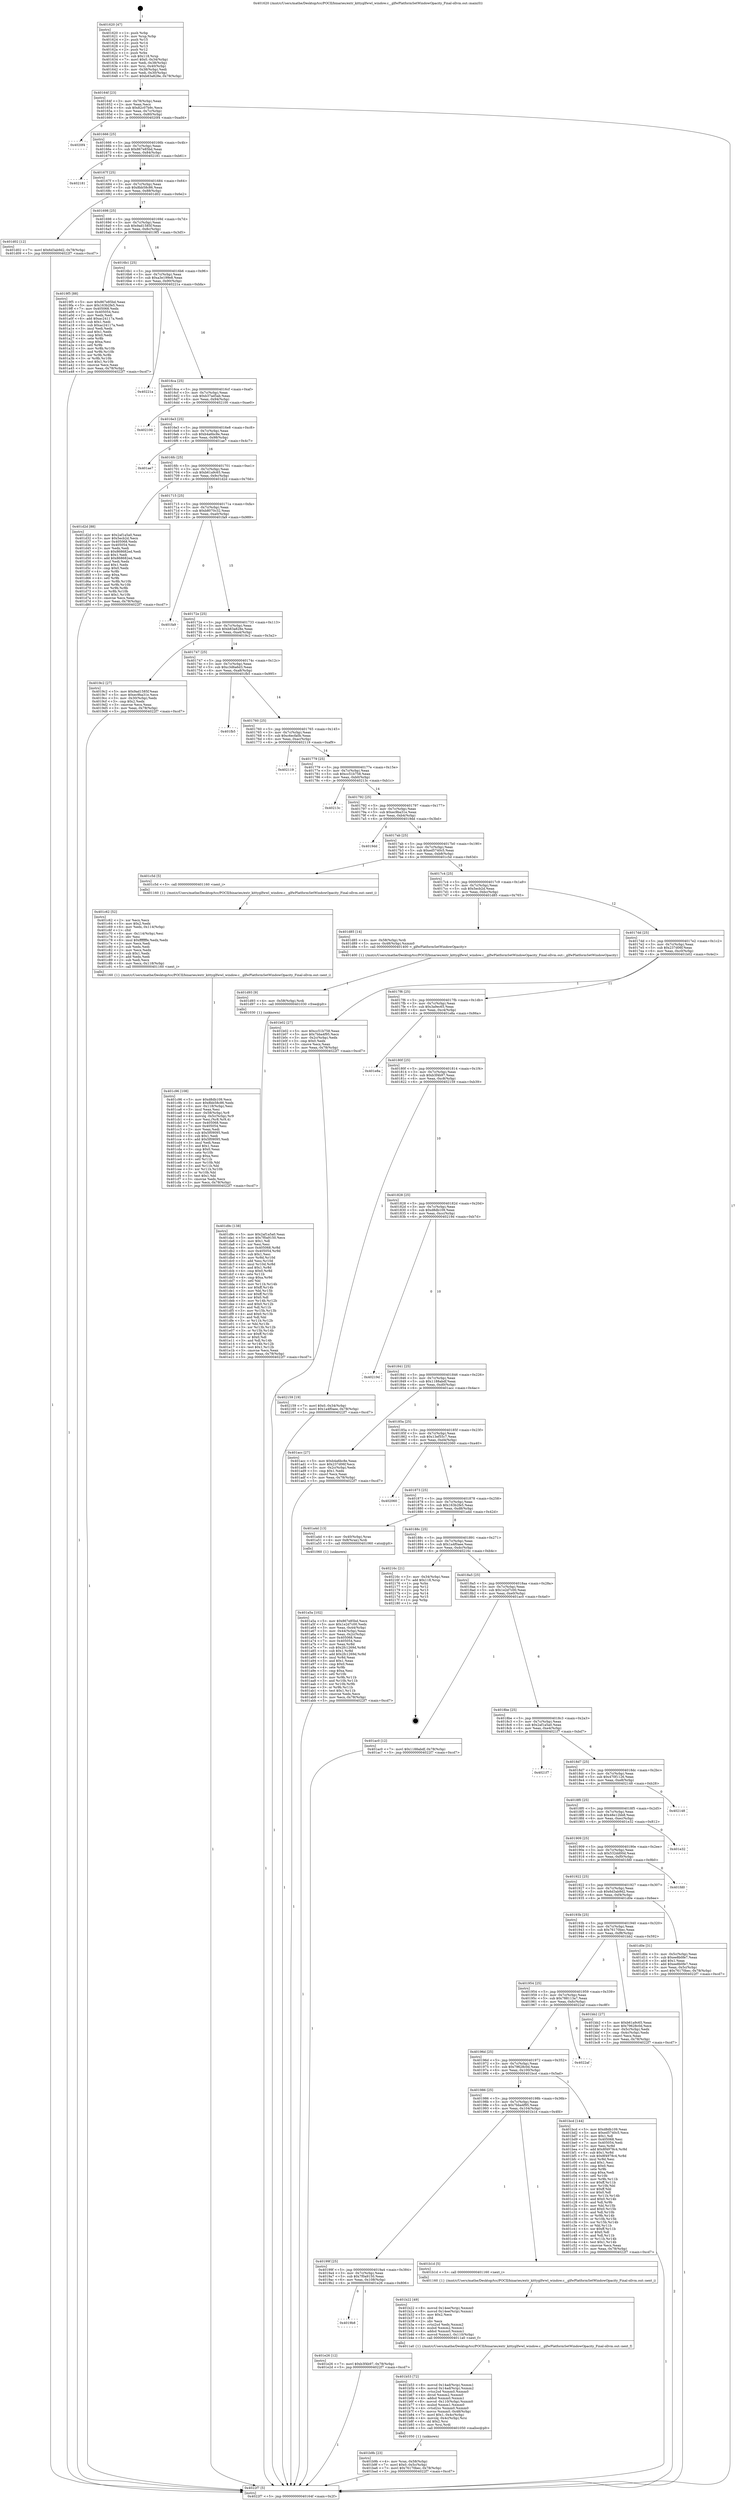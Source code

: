 digraph "0x401620" {
  label = "0x401620 (/mnt/c/Users/mathe/Desktop/tcc/POCII/binaries/extr_kittyglfwwl_window.c__glfwPlatformSetWindowOpacity_Final-ollvm.out::main(0))"
  labelloc = "t"
  node[shape=record]

  Entry [label="",width=0.3,height=0.3,shape=circle,fillcolor=black,style=filled]
  "0x40164f" [label="{
     0x40164f [23]\l
     | [instrs]\l
     &nbsp;&nbsp;0x40164f \<+3\>: mov -0x78(%rbp),%eax\l
     &nbsp;&nbsp;0x401652 \<+2\>: mov %eax,%ecx\l
     &nbsp;&nbsp;0x401654 \<+6\>: sub $0x82c07b9c,%ecx\l
     &nbsp;&nbsp;0x40165a \<+3\>: mov %eax,-0x7c(%rbp)\l
     &nbsp;&nbsp;0x40165d \<+3\>: mov %ecx,-0x80(%rbp)\l
     &nbsp;&nbsp;0x401660 \<+6\>: je 00000000004020f4 \<main+0xad4\>\l
  }"]
  "0x4020f4" [label="{
     0x4020f4\l
  }", style=dashed]
  "0x401666" [label="{
     0x401666 [25]\l
     | [instrs]\l
     &nbsp;&nbsp;0x401666 \<+5\>: jmp 000000000040166b \<main+0x4b\>\l
     &nbsp;&nbsp;0x40166b \<+3\>: mov -0x7c(%rbp),%eax\l
     &nbsp;&nbsp;0x40166e \<+5\>: sub $0x867e85bd,%eax\l
     &nbsp;&nbsp;0x401673 \<+6\>: mov %eax,-0x84(%rbp)\l
     &nbsp;&nbsp;0x401679 \<+6\>: je 0000000000402181 \<main+0xb61\>\l
  }"]
  Exit [label="",width=0.3,height=0.3,shape=circle,fillcolor=black,style=filled,peripheries=2]
  "0x402181" [label="{
     0x402181\l
  }", style=dashed]
  "0x40167f" [label="{
     0x40167f [25]\l
     | [instrs]\l
     &nbsp;&nbsp;0x40167f \<+5\>: jmp 0000000000401684 \<main+0x64\>\l
     &nbsp;&nbsp;0x401684 \<+3\>: mov -0x7c(%rbp),%eax\l
     &nbsp;&nbsp;0x401687 \<+5\>: sub $0x8bb58c86,%eax\l
     &nbsp;&nbsp;0x40168c \<+6\>: mov %eax,-0x88(%rbp)\l
     &nbsp;&nbsp;0x401692 \<+6\>: je 0000000000401d02 \<main+0x6e2\>\l
  }"]
  "0x4019b8" [label="{
     0x4019b8\l
  }", style=dashed]
  "0x401d02" [label="{
     0x401d02 [12]\l
     | [instrs]\l
     &nbsp;&nbsp;0x401d02 \<+7\>: movl $0x6d3ab9d2,-0x78(%rbp)\l
     &nbsp;&nbsp;0x401d09 \<+5\>: jmp 00000000004022f7 \<main+0xcd7\>\l
  }"]
  "0x401698" [label="{
     0x401698 [25]\l
     | [instrs]\l
     &nbsp;&nbsp;0x401698 \<+5\>: jmp 000000000040169d \<main+0x7d\>\l
     &nbsp;&nbsp;0x40169d \<+3\>: mov -0x7c(%rbp),%eax\l
     &nbsp;&nbsp;0x4016a0 \<+5\>: sub $0x9ad1585f,%eax\l
     &nbsp;&nbsp;0x4016a5 \<+6\>: mov %eax,-0x8c(%rbp)\l
     &nbsp;&nbsp;0x4016ab \<+6\>: je 00000000004019f5 \<main+0x3d5\>\l
  }"]
  "0x401e26" [label="{
     0x401e26 [12]\l
     | [instrs]\l
     &nbsp;&nbsp;0x401e26 \<+7\>: movl $0xb3f4b97,-0x78(%rbp)\l
     &nbsp;&nbsp;0x401e2d \<+5\>: jmp 00000000004022f7 \<main+0xcd7\>\l
  }"]
  "0x4019f5" [label="{
     0x4019f5 [88]\l
     | [instrs]\l
     &nbsp;&nbsp;0x4019f5 \<+5\>: mov $0x867e85bd,%eax\l
     &nbsp;&nbsp;0x4019fa \<+5\>: mov $0x163b2fe5,%ecx\l
     &nbsp;&nbsp;0x4019ff \<+7\>: mov 0x405068,%edx\l
     &nbsp;&nbsp;0x401a06 \<+7\>: mov 0x405054,%esi\l
     &nbsp;&nbsp;0x401a0d \<+2\>: mov %edx,%edi\l
     &nbsp;&nbsp;0x401a0f \<+6\>: add $0xac24117a,%edi\l
     &nbsp;&nbsp;0x401a15 \<+3\>: sub $0x1,%edi\l
     &nbsp;&nbsp;0x401a18 \<+6\>: sub $0xac24117a,%edi\l
     &nbsp;&nbsp;0x401a1e \<+3\>: imul %edi,%edx\l
     &nbsp;&nbsp;0x401a21 \<+3\>: and $0x1,%edx\l
     &nbsp;&nbsp;0x401a24 \<+3\>: cmp $0x0,%edx\l
     &nbsp;&nbsp;0x401a27 \<+4\>: sete %r8b\l
     &nbsp;&nbsp;0x401a2b \<+3\>: cmp $0xa,%esi\l
     &nbsp;&nbsp;0x401a2e \<+4\>: setl %r9b\l
     &nbsp;&nbsp;0x401a32 \<+3\>: mov %r8b,%r10b\l
     &nbsp;&nbsp;0x401a35 \<+3\>: and %r9b,%r10b\l
     &nbsp;&nbsp;0x401a38 \<+3\>: xor %r9b,%r8b\l
     &nbsp;&nbsp;0x401a3b \<+3\>: or %r8b,%r10b\l
     &nbsp;&nbsp;0x401a3e \<+4\>: test $0x1,%r10b\l
     &nbsp;&nbsp;0x401a42 \<+3\>: cmovne %ecx,%eax\l
     &nbsp;&nbsp;0x401a45 \<+3\>: mov %eax,-0x78(%rbp)\l
     &nbsp;&nbsp;0x401a48 \<+5\>: jmp 00000000004022f7 \<main+0xcd7\>\l
  }"]
  "0x4016b1" [label="{
     0x4016b1 [25]\l
     | [instrs]\l
     &nbsp;&nbsp;0x4016b1 \<+5\>: jmp 00000000004016b6 \<main+0x96\>\l
     &nbsp;&nbsp;0x4016b6 \<+3\>: mov -0x7c(%rbp),%eax\l
     &nbsp;&nbsp;0x4016b9 \<+5\>: sub $0xa3e199e8,%eax\l
     &nbsp;&nbsp;0x4016be \<+6\>: mov %eax,-0x90(%rbp)\l
     &nbsp;&nbsp;0x4016c4 \<+6\>: je 000000000040221a \<main+0xbfa\>\l
  }"]
  "0x401d9c" [label="{
     0x401d9c [138]\l
     | [instrs]\l
     &nbsp;&nbsp;0x401d9c \<+5\>: mov $0x2af1a5a0,%eax\l
     &nbsp;&nbsp;0x401da1 \<+5\>: mov $0x7f0a9150,%ecx\l
     &nbsp;&nbsp;0x401da6 \<+2\>: mov $0x1,%dl\l
     &nbsp;&nbsp;0x401da8 \<+2\>: xor %esi,%esi\l
     &nbsp;&nbsp;0x401daa \<+8\>: mov 0x405068,%r8d\l
     &nbsp;&nbsp;0x401db2 \<+8\>: mov 0x405054,%r9d\l
     &nbsp;&nbsp;0x401dba \<+3\>: sub $0x1,%esi\l
     &nbsp;&nbsp;0x401dbd \<+3\>: mov %r8d,%r10d\l
     &nbsp;&nbsp;0x401dc0 \<+3\>: add %esi,%r10d\l
     &nbsp;&nbsp;0x401dc3 \<+4\>: imul %r10d,%r8d\l
     &nbsp;&nbsp;0x401dc7 \<+4\>: and $0x1,%r8d\l
     &nbsp;&nbsp;0x401dcb \<+4\>: cmp $0x0,%r8d\l
     &nbsp;&nbsp;0x401dcf \<+4\>: sete %r11b\l
     &nbsp;&nbsp;0x401dd3 \<+4\>: cmp $0xa,%r9d\l
     &nbsp;&nbsp;0x401dd7 \<+3\>: setl %bl\l
     &nbsp;&nbsp;0x401dda \<+3\>: mov %r11b,%r14b\l
     &nbsp;&nbsp;0x401ddd \<+4\>: xor $0xff,%r14b\l
     &nbsp;&nbsp;0x401de1 \<+3\>: mov %bl,%r15b\l
     &nbsp;&nbsp;0x401de4 \<+4\>: xor $0xff,%r15b\l
     &nbsp;&nbsp;0x401de8 \<+3\>: xor $0x0,%dl\l
     &nbsp;&nbsp;0x401deb \<+3\>: mov %r14b,%r12b\l
     &nbsp;&nbsp;0x401dee \<+4\>: and $0x0,%r12b\l
     &nbsp;&nbsp;0x401df2 \<+3\>: and %dl,%r11b\l
     &nbsp;&nbsp;0x401df5 \<+3\>: mov %r15b,%r13b\l
     &nbsp;&nbsp;0x401df8 \<+4\>: and $0x0,%r13b\l
     &nbsp;&nbsp;0x401dfc \<+2\>: and %dl,%bl\l
     &nbsp;&nbsp;0x401dfe \<+3\>: or %r11b,%r12b\l
     &nbsp;&nbsp;0x401e01 \<+3\>: or %bl,%r13b\l
     &nbsp;&nbsp;0x401e04 \<+3\>: xor %r13b,%r12b\l
     &nbsp;&nbsp;0x401e07 \<+3\>: or %r15b,%r14b\l
     &nbsp;&nbsp;0x401e0a \<+4\>: xor $0xff,%r14b\l
     &nbsp;&nbsp;0x401e0e \<+3\>: or $0x0,%dl\l
     &nbsp;&nbsp;0x401e11 \<+3\>: and %dl,%r14b\l
     &nbsp;&nbsp;0x401e14 \<+3\>: or %r14b,%r12b\l
     &nbsp;&nbsp;0x401e17 \<+4\>: test $0x1,%r12b\l
     &nbsp;&nbsp;0x401e1b \<+3\>: cmovne %ecx,%eax\l
     &nbsp;&nbsp;0x401e1e \<+3\>: mov %eax,-0x78(%rbp)\l
     &nbsp;&nbsp;0x401e21 \<+5\>: jmp 00000000004022f7 \<main+0xcd7\>\l
  }"]
  "0x40221a" [label="{
     0x40221a\l
  }", style=dashed]
  "0x4016ca" [label="{
     0x4016ca [25]\l
     | [instrs]\l
     &nbsp;&nbsp;0x4016ca \<+5\>: jmp 00000000004016cf \<main+0xaf\>\l
     &nbsp;&nbsp;0x4016cf \<+3\>: mov -0x7c(%rbp),%eax\l
     &nbsp;&nbsp;0x4016d2 \<+5\>: sub $0xb37ad5ab,%eax\l
     &nbsp;&nbsp;0x4016d7 \<+6\>: mov %eax,-0x94(%rbp)\l
     &nbsp;&nbsp;0x4016dd \<+6\>: je 0000000000402100 \<main+0xae0\>\l
  }"]
  "0x401d93" [label="{
     0x401d93 [9]\l
     | [instrs]\l
     &nbsp;&nbsp;0x401d93 \<+4\>: mov -0x58(%rbp),%rdi\l
     &nbsp;&nbsp;0x401d97 \<+5\>: call 0000000000401030 \<free@plt\>\l
     | [calls]\l
     &nbsp;&nbsp;0x401030 \{1\} (unknown)\l
  }"]
  "0x402100" [label="{
     0x402100\l
  }", style=dashed]
  "0x4016e3" [label="{
     0x4016e3 [25]\l
     | [instrs]\l
     &nbsp;&nbsp;0x4016e3 \<+5\>: jmp 00000000004016e8 \<main+0xc8\>\l
     &nbsp;&nbsp;0x4016e8 \<+3\>: mov -0x7c(%rbp),%eax\l
     &nbsp;&nbsp;0x4016eb \<+5\>: sub $0xb4a6bc8e,%eax\l
     &nbsp;&nbsp;0x4016f0 \<+6\>: mov %eax,-0x98(%rbp)\l
     &nbsp;&nbsp;0x4016f6 \<+6\>: je 0000000000401ae7 \<main+0x4c7\>\l
  }"]
  "0x401c96" [label="{
     0x401c96 [108]\l
     | [instrs]\l
     &nbsp;&nbsp;0x401c96 \<+5\>: mov $0xd8db109,%ecx\l
     &nbsp;&nbsp;0x401c9b \<+5\>: mov $0x8bb58c86,%edx\l
     &nbsp;&nbsp;0x401ca0 \<+6\>: mov -0x118(%rbp),%esi\l
     &nbsp;&nbsp;0x401ca6 \<+3\>: imul %eax,%esi\l
     &nbsp;&nbsp;0x401ca9 \<+4\>: mov -0x58(%rbp),%r8\l
     &nbsp;&nbsp;0x401cad \<+4\>: movslq -0x5c(%rbp),%r9\l
     &nbsp;&nbsp;0x401cb1 \<+4\>: mov %esi,(%r8,%r9,4)\l
     &nbsp;&nbsp;0x401cb5 \<+7\>: mov 0x405068,%eax\l
     &nbsp;&nbsp;0x401cbc \<+7\>: mov 0x405054,%esi\l
     &nbsp;&nbsp;0x401cc3 \<+2\>: mov %eax,%edi\l
     &nbsp;&nbsp;0x401cc5 \<+6\>: sub $0x5f09095,%edi\l
     &nbsp;&nbsp;0x401ccb \<+3\>: sub $0x1,%edi\l
     &nbsp;&nbsp;0x401cce \<+6\>: add $0x5f09095,%edi\l
     &nbsp;&nbsp;0x401cd4 \<+3\>: imul %edi,%eax\l
     &nbsp;&nbsp;0x401cd7 \<+3\>: and $0x1,%eax\l
     &nbsp;&nbsp;0x401cda \<+3\>: cmp $0x0,%eax\l
     &nbsp;&nbsp;0x401cdd \<+4\>: sete %r10b\l
     &nbsp;&nbsp;0x401ce1 \<+3\>: cmp $0xa,%esi\l
     &nbsp;&nbsp;0x401ce4 \<+4\>: setl %r11b\l
     &nbsp;&nbsp;0x401ce8 \<+3\>: mov %r10b,%bl\l
     &nbsp;&nbsp;0x401ceb \<+3\>: and %r11b,%bl\l
     &nbsp;&nbsp;0x401cee \<+3\>: xor %r11b,%r10b\l
     &nbsp;&nbsp;0x401cf1 \<+3\>: or %r10b,%bl\l
     &nbsp;&nbsp;0x401cf4 \<+3\>: test $0x1,%bl\l
     &nbsp;&nbsp;0x401cf7 \<+3\>: cmovne %edx,%ecx\l
     &nbsp;&nbsp;0x401cfa \<+3\>: mov %ecx,-0x78(%rbp)\l
     &nbsp;&nbsp;0x401cfd \<+5\>: jmp 00000000004022f7 \<main+0xcd7\>\l
  }"]
  "0x401ae7" [label="{
     0x401ae7\l
  }", style=dashed]
  "0x4016fc" [label="{
     0x4016fc [25]\l
     | [instrs]\l
     &nbsp;&nbsp;0x4016fc \<+5\>: jmp 0000000000401701 \<main+0xe1\>\l
     &nbsp;&nbsp;0x401701 \<+3\>: mov -0x7c(%rbp),%eax\l
     &nbsp;&nbsp;0x401704 \<+5\>: sub $0xb61a9c65,%eax\l
     &nbsp;&nbsp;0x401709 \<+6\>: mov %eax,-0x9c(%rbp)\l
     &nbsp;&nbsp;0x40170f \<+6\>: je 0000000000401d2d \<main+0x70d\>\l
  }"]
  "0x401c62" [label="{
     0x401c62 [52]\l
     | [instrs]\l
     &nbsp;&nbsp;0x401c62 \<+2\>: xor %ecx,%ecx\l
     &nbsp;&nbsp;0x401c64 \<+5\>: mov $0x2,%edx\l
     &nbsp;&nbsp;0x401c69 \<+6\>: mov %edx,-0x114(%rbp)\l
     &nbsp;&nbsp;0x401c6f \<+1\>: cltd\l
     &nbsp;&nbsp;0x401c70 \<+6\>: mov -0x114(%rbp),%esi\l
     &nbsp;&nbsp;0x401c76 \<+2\>: idiv %esi\l
     &nbsp;&nbsp;0x401c78 \<+6\>: imul $0xfffffffe,%edx,%edx\l
     &nbsp;&nbsp;0x401c7e \<+2\>: mov %ecx,%edi\l
     &nbsp;&nbsp;0x401c80 \<+2\>: sub %edx,%edi\l
     &nbsp;&nbsp;0x401c82 \<+2\>: mov %ecx,%edx\l
     &nbsp;&nbsp;0x401c84 \<+3\>: sub $0x1,%edx\l
     &nbsp;&nbsp;0x401c87 \<+2\>: add %edx,%edi\l
     &nbsp;&nbsp;0x401c89 \<+2\>: sub %edi,%ecx\l
     &nbsp;&nbsp;0x401c8b \<+6\>: mov %ecx,-0x118(%rbp)\l
     &nbsp;&nbsp;0x401c91 \<+5\>: call 0000000000401160 \<next_i\>\l
     | [calls]\l
     &nbsp;&nbsp;0x401160 \{1\} (/mnt/c/Users/mathe/Desktop/tcc/POCII/binaries/extr_kittyglfwwl_window.c__glfwPlatformSetWindowOpacity_Final-ollvm.out::next_i)\l
  }"]
  "0x401d2d" [label="{
     0x401d2d [88]\l
     | [instrs]\l
     &nbsp;&nbsp;0x401d2d \<+5\>: mov $0x2af1a5a0,%eax\l
     &nbsp;&nbsp;0x401d32 \<+5\>: mov $0x5ecb2d,%ecx\l
     &nbsp;&nbsp;0x401d37 \<+7\>: mov 0x405068,%edx\l
     &nbsp;&nbsp;0x401d3e \<+7\>: mov 0x405054,%esi\l
     &nbsp;&nbsp;0x401d45 \<+2\>: mov %edx,%edi\l
     &nbsp;&nbsp;0x401d47 \<+6\>: sub $0x868682ed,%edi\l
     &nbsp;&nbsp;0x401d4d \<+3\>: sub $0x1,%edi\l
     &nbsp;&nbsp;0x401d50 \<+6\>: add $0x868682ed,%edi\l
     &nbsp;&nbsp;0x401d56 \<+3\>: imul %edi,%edx\l
     &nbsp;&nbsp;0x401d59 \<+3\>: and $0x1,%edx\l
     &nbsp;&nbsp;0x401d5c \<+3\>: cmp $0x0,%edx\l
     &nbsp;&nbsp;0x401d5f \<+4\>: sete %r8b\l
     &nbsp;&nbsp;0x401d63 \<+3\>: cmp $0xa,%esi\l
     &nbsp;&nbsp;0x401d66 \<+4\>: setl %r9b\l
     &nbsp;&nbsp;0x401d6a \<+3\>: mov %r8b,%r10b\l
     &nbsp;&nbsp;0x401d6d \<+3\>: and %r9b,%r10b\l
     &nbsp;&nbsp;0x401d70 \<+3\>: xor %r9b,%r8b\l
     &nbsp;&nbsp;0x401d73 \<+3\>: or %r8b,%r10b\l
     &nbsp;&nbsp;0x401d76 \<+4\>: test $0x1,%r10b\l
     &nbsp;&nbsp;0x401d7a \<+3\>: cmovne %ecx,%eax\l
     &nbsp;&nbsp;0x401d7d \<+3\>: mov %eax,-0x78(%rbp)\l
     &nbsp;&nbsp;0x401d80 \<+5\>: jmp 00000000004022f7 \<main+0xcd7\>\l
  }"]
  "0x401715" [label="{
     0x401715 [25]\l
     | [instrs]\l
     &nbsp;&nbsp;0x401715 \<+5\>: jmp 000000000040171a \<main+0xfa\>\l
     &nbsp;&nbsp;0x40171a \<+3\>: mov -0x7c(%rbp),%eax\l
     &nbsp;&nbsp;0x40171d \<+5\>: sub $0xb8070c32,%eax\l
     &nbsp;&nbsp;0x401722 \<+6\>: mov %eax,-0xa0(%rbp)\l
     &nbsp;&nbsp;0x401728 \<+6\>: je 0000000000401fa9 \<main+0x989\>\l
  }"]
  "0x401b9b" [label="{
     0x401b9b [23]\l
     | [instrs]\l
     &nbsp;&nbsp;0x401b9b \<+4\>: mov %rax,-0x58(%rbp)\l
     &nbsp;&nbsp;0x401b9f \<+7\>: movl $0x0,-0x5c(%rbp)\l
     &nbsp;&nbsp;0x401ba6 \<+7\>: movl $0x76170bec,-0x78(%rbp)\l
     &nbsp;&nbsp;0x401bad \<+5\>: jmp 00000000004022f7 \<main+0xcd7\>\l
  }"]
  "0x401fa9" [label="{
     0x401fa9\l
  }", style=dashed]
  "0x40172e" [label="{
     0x40172e [25]\l
     | [instrs]\l
     &nbsp;&nbsp;0x40172e \<+5\>: jmp 0000000000401733 \<main+0x113\>\l
     &nbsp;&nbsp;0x401733 \<+3\>: mov -0x7c(%rbp),%eax\l
     &nbsp;&nbsp;0x401736 \<+5\>: sub $0xb83a828e,%eax\l
     &nbsp;&nbsp;0x40173b \<+6\>: mov %eax,-0xa4(%rbp)\l
     &nbsp;&nbsp;0x401741 \<+6\>: je 00000000004019c2 \<main+0x3a2\>\l
  }"]
  "0x401b53" [label="{
     0x401b53 [72]\l
     | [instrs]\l
     &nbsp;&nbsp;0x401b53 \<+8\>: movsd 0x14ad(%rip),%xmm1\l
     &nbsp;&nbsp;0x401b5b \<+8\>: movsd 0x14ad(%rip),%xmm2\l
     &nbsp;&nbsp;0x401b63 \<+4\>: cvtss2sd %xmm0,%xmm0\l
     &nbsp;&nbsp;0x401b67 \<+4\>: divsd %xmm2,%xmm0\l
     &nbsp;&nbsp;0x401b6b \<+4\>: addsd %xmm0,%xmm1\l
     &nbsp;&nbsp;0x401b6f \<+8\>: movsd -0x110(%rbp),%xmm0\l
     &nbsp;&nbsp;0x401b77 \<+4\>: mulsd %xmm1,%xmm0\l
     &nbsp;&nbsp;0x401b7b \<+4\>: cvtsd2ss %xmm0,%xmm0\l
     &nbsp;&nbsp;0x401b7f \<+5\>: movss %xmm0,-0x48(%rbp)\l
     &nbsp;&nbsp;0x401b84 \<+7\>: movl $0x1,-0x4c(%rbp)\l
     &nbsp;&nbsp;0x401b8b \<+4\>: movslq -0x4c(%rbp),%rsi\l
     &nbsp;&nbsp;0x401b8f \<+4\>: shl $0x2,%rsi\l
     &nbsp;&nbsp;0x401b93 \<+3\>: mov %rsi,%rdi\l
     &nbsp;&nbsp;0x401b96 \<+5\>: call 0000000000401050 \<malloc@plt\>\l
     | [calls]\l
     &nbsp;&nbsp;0x401050 \{1\} (unknown)\l
  }"]
  "0x4019c2" [label="{
     0x4019c2 [27]\l
     | [instrs]\l
     &nbsp;&nbsp;0x4019c2 \<+5\>: mov $0x9ad1585f,%eax\l
     &nbsp;&nbsp;0x4019c7 \<+5\>: mov $0xec9ba31e,%ecx\l
     &nbsp;&nbsp;0x4019cc \<+3\>: mov -0x30(%rbp),%edx\l
     &nbsp;&nbsp;0x4019cf \<+3\>: cmp $0x2,%edx\l
     &nbsp;&nbsp;0x4019d2 \<+3\>: cmovne %ecx,%eax\l
     &nbsp;&nbsp;0x4019d5 \<+3\>: mov %eax,-0x78(%rbp)\l
     &nbsp;&nbsp;0x4019d8 \<+5\>: jmp 00000000004022f7 \<main+0xcd7\>\l
  }"]
  "0x401747" [label="{
     0x401747 [25]\l
     | [instrs]\l
     &nbsp;&nbsp;0x401747 \<+5\>: jmp 000000000040174c \<main+0x12c\>\l
     &nbsp;&nbsp;0x40174c \<+3\>: mov -0x7c(%rbp),%eax\l
     &nbsp;&nbsp;0x40174f \<+5\>: sub $0xc3d6a6d3,%eax\l
     &nbsp;&nbsp;0x401754 \<+6\>: mov %eax,-0xa8(%rbp)\l
     &nbsp;&nbsp;0x40175a \<+6\>: je 0000000000401fb5 \<main+0x995\>\l
  }"]
  "0x4022f7" [label="{
     0x4022f7 [5]\l
     | [instrs]\l
     &nbsp;&nbsp;0x4022f7 \<+5\>: jmp 000000000040164f \<main+0x2f\>\l
  }"]
  "0x401620" [label="{
     0x401620 [47]\l
     | [instrs]\l
     &nbsp;&nbsp;0x401620 \<+1\>: push %rbp\l
     &nbsp;&nbsp;0x401621 \<+3\>: mov %rsp,%rbp\l
     &nbsp;&nbsp;0x401624 \<+2\>: push %r15\l
     &nbsp;&nbsp;0x401626 \<+2\>: push %r14\l
     &nbsp;&nbsp;0x401628 \<+2\>: push %r13\l
     &nbsp;&nbsp;0x40162a \<+2\>: push %r12\l
     &nbsp;&nbsp;0x40162c \<+1\>: push %rbx\l
     &nbsp;&nbsp;0x40162d \<+7\>: sub $0x118,%rsp\l
     &nbsp;&nbsp;0x401634 \<+7\>: movl $0x0,-0x34(%rbp)\l
     &nbsp;&nbsp;0x40163b \<+3\>: mov %edi,-0x38(%rbp)\l
     &nbsp;&nbsp;0x40163e \<+4\>: mov %rsi,-0x40(%rbp)\l
     &nbsp;&nbsp;0x401642 \<+3\>: mov -0x38(%rbp),%edi\l
     &nbsp;&nbsp;0x401645 \<+3\>: mov %edi,-0x30(%rbp)\l
     &nbsp;&nbsp;0x401648 \<+7\>: movl $0xb83a828e,-0x78(%rbp)\l
  }"]
  "0x401b22" [label="{
     0x401b22 [49]\l
     | [instrs]\l
     &nbsp;&nbsp;0x401b22 \<+8\>: movsd 0x14ee(%rip),%xmm0\l
     &nbsp;&nbsp;0x401b2a \<+8\>: movsd 0x14ee(%rip),%xmm1\l
     &nbsp;&nbsp;0x401b32 \<+5\>: mov $0x2,%ecx\l
     &nbsp;&nbsp;0x401b37 \<+1\>: cltd\l
     &nbsp;&nbsp;0x401b38 \<+2\>: idiv %ecx\l
     &nbsp;&nbsp;0x401b3a \<+4\>: cvtsi2sd %edx,%xmm2\l
     &nbsp;&nbsp;0x401b3e \<+4\>: mulsd %xmm2,%xmm1\l
     &nbsp;&nbsp;0x401b42 \<+4\>: addsd %xmm0,%xmm1\l
     &nbsp;&nbsp;0x401b46 \<+8\>: movsd %xmm1,-0x110(%rbp)\l
     &nbsp;&nbsp;0x401b4e \<+5\>: call 00000000004011a0 \<next_f\>\l
     | [calls]\l
     &nbsp;&nbsp;0x4011a0 \{1\} (/mnt/c/Users/mathe/Desktop/tcc/POCII/binaries/extr_kittyglfwwl_window.c__glfwPlatformSetWindowOpacity_Final-ollvm.out::next_f)\l
  }"]
  "0x401fb5" [label="{
     0x401fb5\l
  }", style=dashed]
  "0x401760" [label="{
     0x401760 [25]\l
     | [instrs]\l
     &nbsp;&nbsp;0x401760 \<+5\>: jmp 0000000000401765 \<main+0x145\>\l
     &nbsp;&nbsp;0x401765 \<+3\>: mov -0x7c(%rbp),%eax\l
     &nbsp;&nbsp;0x401768 \<+5\>: sub $0xc6ecfa0b,%eax\l
     &nbsp;&nbsp;0x40176d \<+6\>: mov %eax,-0xac(%rbp)\l
     &nbsp;&nbsp;0x401773 \<+6\>: je 0000000000402119 \<main+0xaf9\>\l
  }"]
  "0x40199f" [label="{
     0x40199f [25]\l
     | [instrs]\l
     &nbsp;&nbsp;0x40199f \<+5\>: jmp 00000000004019a4 \<main+0x384\>\l
     &nbsp;&nbsp;0x4019a4 \<+3\>: mov -0x7c(%rbp),%eax\l
     &nbsp;&nbsp;0x4019a7 \<+5\>: sub $0x7f0a9150,%eax\l
     &nbsp;&nbsp;0x4019ac \<+6\>: mov %eax,-0x108(%rbp)\l
     &nbsp;&nbsp;0x4019b2 \<+6\>: je 0000000000401e26 \<main+0x806\>\l
  }"]
  "0x402119" [label="{
     0x402119\l
  }", style=dashed]
  "0x401779" [label="{
     0x401779 [25]\l
     | [instrs]\l
     &nbsp;&nbsp;0x401779 \<+5\>: jmp 000000000040177e \<main+0x15e\>\l
     &nbsp;&nbsp;0x40177e \<+3\>: mov -0x7c(%rbp),%eax\l
     &nbsp;&nbsp;0x401781 \<+5\>: sub $0xcc51b758,%eax\l
     &nbsp;&nbsp;0x401786 \<+6\>: mov %eax,-0xb0(%rbp)\l
     &nbsp;&nbsp;0x40178c \<+6\>: je 000000000040213c \<main+0xb1c\>\l
  }"]
  "0x401b1d" [label="{
     0x401b1d [5]\l
     | [instrs]\l
     &nbsp;&nbsp;0x401b1d \<+5\>: call 0000000000401160 \<next_i\>\l
     | [calls]\l
     &nbsp;&nbsp;0x401160 \{1\} (/mnt/c/Users/mathe/Desktop/tcc/POCII/binaries/extr_kittyglfwwl_window.c__glfwPlatformSetWindowOpacity_Final-ollvm.out::next_i)\l
  }"]
  "0x40213c" [label="{
     0x40213c\l
  }", style=dashed]
  "0x401792" [label="{
     0x401792 [25]\l
     | [instrs]\l
     &nbsp;&nbsp;0x401792 \<+5\>: jmp 0000000000401797 \<main+0x177\>\l
     &nbsp;&nbsp;0x401797 \<+3\>: mov -0x7c(%rbp),%eax\l
     &nbsp;&nbsp;0x40179a \<+5\>: sub $0xec9ba31e,%eax\l
     &nbsp;&nbsp;0x40179f \<+6\>: mov %eax,-0xb4(%rbp)\l
     &nbsp;&nbsp;0x4017a5 \<+6\>: je 00000000004019dd \<main+0x3bd\>\l
  }"]
  "0x401986" [label="{
     0x401986 [25]\l
     | [instrs]\l
     &nbsp;&nbsp;0x401986 \<+5\>: jmp 000000000040198b \<main+0x36b\>\l
     &nbsp;&nbsp;0x40198b \<+3\>: mov -0x7c(%rbp),%eax\l
     &nbsp;&nbsp;0x40198e \<+5\>: sub $0x7bba4f95,%eax\l
     &nbsp;&nbsp;0x401993 \<+6\>: mov %eax,-0x104(%rbp)\l
     &nbsp;&nbsp;0x401999 \<+6\>: je 0000000000401b1d \<main+0x4fd\>\l
  }"]
  "0x4019dd" [label="{
     0x4019dd\l
  }", style=dashed]
  "0x4017ab" [label="{
     0x4017ab [25]\l
     | [instrs]\l
     &nbsp;&nbsp;0x4017ab \<+5\>: jmp 00000000004017b0 \<main+0x190\>\l
     &nbsp;&nbsp;0x4017b0 \<+3\>: mov -0x7c(%rbp),%eax\l
     &nbsp;&nbsp;0x4017b3 \<+5\>: sub $0xed5740c5,%eax\l
     &nbsp;&nbsp;0x4017b8 \<+6\>: mov %eax,-0xb8(%rbp)\l
     &nbsp;&nbsp;0x4017be \<+6\>: je 0000000000401c5d \<main+0x63d\>\l
  }"]
  "0x401bcd" [label="{
     0x401bcd [144]\l
     | [instrs]\l
     &nbsp;&nbsp;0x401bcd \<+5\>: mov $0xd8db109,%eax\l
     &nbsp;&nbsp;0x401bd2 \<+5\>: mov $0xed5740c5,%ecx\l
     &nbsp;&nbsp;0x401bd7 \<+2\>: mov $0x1,%dl\l
     &nbsp;&nbsp;0x401bd9 \<+7\>: mov 0x405068,%esi\l
     &nbsp;&nbsp;0x401be0 \<+7\>: mov 0x405054,%edi\l
     &nbsp;&nbsp;0x401be7 \<+3\>: mov %esi,%r8d\l
     &nbsp;&nbsp;0x401bea \<+7\>: add $0x8f4978c4,%r8d\l
     &nbsp;&nbsp;0x401bf1 \<+4\>: sub $0x1,%r8d\l
     &nbsp;&nbsp;0x401bf5 \<+7\>: sub $0x8f4978c4,%r8d\l
     &nbsp;&nbsp;0x401bfc \<+4\>: imul %r8d,%esi\l
     &nbsp;&nbsp;0x401c00 \<+3\>: and $0x1,%esi\l
     &nbsp;&nbsp;0x401c03 \<+3\>: cmp $0x0,%esi\l
     &nbsp;&nbsp;0x401c06 \<+4\>: sete %r9b\l
     &nbsp;&nbsp;0x401c0a \<+3\>: cmp $0xa,%edi\l
     &nbsp;&nbsp;0x401c0d \<+4\>: setl %r10b\l
     &nbsp;&nbsp;0x401c11 \<+3\>: mov %r9b,%r11b\l
     &nbsp;&nbsp;0x401c14 \<+4\>: xor $0xff,%r11b\l
     &nbsp;&nbsp;0x401c18 \<+3\>: mov %r10b,%bl\l
     &nbsp;&nbsp;0x401c1b \<+3\>: xor $0xff,%bl\l
     &nbsp;&nbsp;0x401c1e \<+3\>: xor $0x0,%dl\l
     &nbsp;&nbsp;0x401c21 \<+3\>: mov %r11b,%r14b\l
     &nbsp;&nbsp;0x401c24 \<+4\>: and $0x0,%r14b\l
     &nbsp;&nbsp;0x401c28 \<+3\>: and %dl,%r9b\l
     &nbsp;&nbsp;0x401c2b \<+3\>: mov %bl,%r15b\l
     &nbsp;&nbsp;0x401c2e \<+4\>: and $0x0,%r15b\l
     &nbsp;&nbsp;0x401c32 \<+3\>: and %dl,%r10b\l
     &nbsp;&nbsp;0x401c35 \<+3\>: or %r9b,%r14b\l
     &nbsp;&nbsp;0x401c38 \<+3\>: or %r10b,%r15b\l
     &nbsp;&nbsp;0x401c3b \<+3\>: xor %r15b,%r14b\l
     &nbsp;&nbsp;0x401c3e \<+3\>: or %bl,%r11b\l
     &nbsp;&nbsp;0x401c41 \<+4\>: xor $0xff,%r11b\l
     &nbsp;&nbsp;0x401c45 \<+3\>: or $0x0,%dl\l
     &nbsp;&nbsp;0x401c48 \<+3\>: and %dl,%r11b\l
     &nbsp;&nbsp;0x401c4b \<+3\>: or %r11b,%r14b\l
     &nbsp;&nbsp;0x401c4e \<+4\>: test $0x1,%r14b\l
     &nbsp;&nbsp;0x401c52 \<+3\>: cmovne %ecx,%eax\l
     &nbsp;&nbsp;0x401c55 \<+3\>: mov %eax,-0x78(%rbp)\l
     &nbsp;&nbsp;0x401c58 \<+5\>: jmp 00000000004022f7 \<main+0xcd7\>\l
  }"]
  "0x401c5d" [label="{
     0x401c5d [5]\l
     | [instrs]\l
     &nbsp;&nbsp;0x401c5d \<+5\>: call 0000000000401160 \<next_i\>\l
     | [calls]\l
     &nbsp;&nbsp;0x401160 \{1\} (/mnt/c/Users/mathe/Desktop/tcc/POCII/binaries/extr_kittyglfwwl_window.c__glfwPlatformSetWindowOpacity_Final-ollvm.out::next_i)\l
  }"]
  "0x4017c4" [label="{
     0x4017c4 [25]\l
     | [instrs]\l
     &nbsp;&nbsp;0x4017c4 \<+5\>: jmp 00000000004017c9 \<main+0x1a9\>\l
     &nbsp;&nbsp;0x4017c9 \<+3\>: mov -0x7c(%rbp),%eax\l
     &nbsp;&nbsp;0x4017cc \<+5\>: sub $0x5ecb2d,%eax\l
     &nbsp;&nbsp;0x4017d1 \<+6\>: mov %eax,-0xbc(%rbp)\l
     &nbsp;&nbsp;0x4017d7 \<+6\>: je 0000000000401d85 \<main+0x765\>\l
  }"]
  "0x40196d" [label="{
     0x40196d [25]\l
     | [instrs]\l
     &nbsp;&nbsp;0x40196d \<+5\>: jmp 0000000000401972 \<main+0x352\>\l
     &nbsp;&nbsp;0x401972 \<+3\>: mov -0x7c(%rbp),%eax\l
     &nbsp;&nbsp;0x401975 \<+5\>: sub $0x79628c0d,%eax\l
     &nbsp;&nbsp;0x40197a \<+6\>: mov %eax,-0x100(%rbp)\l
     &nbsp;&nbsp;0x401980 \<+6\>: je 0000000000401bcd \<main+0x5ad\>\l
  }"]
  "0x401d85" [label="{
     0x401d85 [14]\l
     | [instrs]\l
     &nbsp;&nbsp;0x401d85 \<+4\>: mov -0x58(%rbp),%rdi\l
     &nbsp;&nbsp;0x401d89 \<+5\>: movss -0x48(%rbp),%xmm0\l
     &nbsp;&nbsp;0x401d8e \<+5\>: call 0000000000401400 \<_glfwPlatformSetWindowOpacity\>\l
     | [calls]\l
     &nbsp;&nbsp;0x401400 \{1\} (/mnt/c/Users/mathe/Desktop/tcc/POCII/binaries/extr_kittyglfwwl_window.c__glfwPlatformSetWindowOpacity_Final-ollvm.out::_glfwPlatformSetWindowOpacity)\l
  }"]
  "0x4017dd" [label="{
     0x4017dd [25]\l
     | [instrs]\l
     &nbsp;&nbsp;0x4017dd \<+5\>: jmp 00000000004017e2 \<main+0x1c2\>\l
     &nbsp;&nbsp;0x4017e2 \<+3\>: mov -0x7c(%rbp),%eax\l
     &nbsp;&nbsp;0x4017e5 \<+5\>: sub $0x237d06f,%eax\l
     &nbsp;&nbsp;0x4017ea \<+6\>: mov %eax,-0xc0(%rbp)\l
     &nbsp;&nbsp;0x4017f0 \<+6\>: je 0000000000401b02 \<main+0x4e2\>\l
  }"]
  "0x4022af" [label="{
     0x4022af\l
  }", style=dashed]
  "0x401b02" [label="{
     0x401b02 [27]\l
     | [instrs]\l
     &nbsp;&nbsp;0x401b02 \<+5\>: mov $0xcc51b758,%eax\l
     &nbsp;&nbsp;0x401b07 \<+5\>: mov $0x7bba4f95,%ecx\l
     &nbsp;&nbsp;0x401b0c \<+3\>: mov -0x2c(%rbp),%edx\l
     &nbsp;&nbsp;0x401b0f \<+3\>: cmp $0x0,%edx\l
     &nbsp;&nbsp;0x401b12 \<+3\>: cmove %ecx,%eax\l
     &nbsp;&nbsp;0x401b15 \<+3\>: mov %eax,-0x78(%rbp)\l
     &nbsp;&nbsp;0x401b18 \<+5\>: jmp 00000000004022f7 \<main+0xcd7\>\l
  }"]
  "0x4017f6" [label="{
     0x4017f6 [25]\l
     | [instrs]\l
     &nbsp;&nbsp;0x4017f6 \<+5\>: jmp 00000000004017fb \<main+0x1db\>\l
     &nbsp;&nbsp;0x4017fb \<+3\>: mov -0x7c(%rbp),%eax\l
     &nbsp;&nbsp;0x4017fe \<+5\>: sub $0x3a9ec65,%eax\l
     &nbsp;&nbsp;0x401803 \<+6\>: mov %eax,-0xc4(%rbp)\l
     &nbsp;&nbsp;0x401809 \<+6\>: je 0000000000401e8a \<main+0x86a\>\l
  }"]
  "0x401954" [label="{
     0x401954 [25]\l
     | [instrs]\l
     &nbsp;&nbsp;0x401954 \<+5\>: jmp 0000000000401959 \<main+0x339\>\l
     &nbsp;&nbsp;0x401959 \<+3\>: mov -0x7c(%rbp),%eax\l
     &nbsp;&nbsp;0x40195c \<+5\>: sub $0x788113a7,%eax\l
     &nbsp;&nbsp;0x401961 \<+6\>: mov %eax,-0xfc(%rbp)\l
     &nbsp;&nbsp;0x401967 \<+6\>: je 00000000004022af \<main+0xc8f\>\l
  }"]
  "0x401e8a" [label="{
     0x401e8a\l
  }", style=dashed]
  "0x40180f" [label="{
     0x40180f [25]\l
     | [instrs]\l
     &nbsp;&nbsp;0x40180f \<+5\>: jmp 0000000000401814 \<main+0x1f4\>\l
     &nbsp;&nbsp;0x401814 \<+3\>: mov -0x7c(%rbp),%eax\l
     &nbsp;&nbsp;0x401817 \<+5\>: sub $0xb3f4b97,%eax\l
     &nbsp;&nbsp;0x40181c \<+6\>: mov %eax,-0xc8(%rbp)\l
     &nbsp;&nbsp;0x401822 \<+6\>: je 0000000000402159 \<main+0xb39\>\l
  }"]
  "0x401bb2" [label="{
     0x401bb2 [27]\l
     | [instrs]\l
     &nbsp;&nbsp;0x401bb2 \<+5\>: mov $0xb61a9c65,%eax\l
     &nbsp;&nbsp;0x401bb7 \<+5\>: mov $0x79628c0d,%ecx\l
     &nbsp;&nbsp;0x401bbc \<+3\>: mov -0x5c(%rbp),%edx\l
     &nbsp;&nbsp;0x401bbf \<+3\>: cmp -0x4c(%rbp),%edx\l
     &nbsp;&nbsp;0x401bc2 \<+3\>: cmovl %ecx,%eax\l
     &nbsp;&nbsp;0x401bc5 \<+3\>: mov %eax,-0x78(%rbp)\l
     &nbsp;&nbsp;0x401bc8 \<+5\>: jmp 00000000004022f7 \<main+0xcd7\>\l
  }"]
  "0x402159" [label="{
     0x402159 [19]\l
     | [instrs]\l
     &nbsp;&nbsp;0x402159 \<+7\>: movl $0x0,-0x34(%rbp)\l
     &nbsp;&nbsp;0x402160 \<+7\>: movl $0x1a4f0aee,-0x78(%rbp)\l
     &nbsp;&nbsp;0x402167 \<+5\>: jmp 00000000004022f7 \<main+0xcd7\>\l
  }"]
  "0x401828" [label="{
     0x401828 [25]\l
     | [instrs]\l
     &nbsp;&nbsp;0x401828 \<+5\>: jmp 000000000040182d \<main+0x20d\>\l
     &nbsp;&nbsp;0x40182d \<+3\>: mov -0x7c(%rbp),%eax\l
     &nbsp;&nbsp;0x401830 \<+5\>: sub $0xd8db109,%eax\l
     &nbsp;&nbsp;0x401835 \<+6\>: mov %eax,-0xcc(%rbp)\l
     &nbsp;&nbsp;0x40183b \<+6\>: je 000000000040219d \<main+0xb7d\>\l
  }"]
  "0x40193b" [label="{
     0x40193b [25]\l
     | [instrs]\l
     &nbsp;&nbsp;0x40193b \<+5\>: jmp 0000000000401940 \<main+0x320\>\l
     &nbsp;&nbsp;0x401940 \<+3\>: mov -0x7c(%rbp),%eax\l
     &nbsp;&nbsp;0x401943 \<+5\>: sub $0x76170bec,%eax\l
     &nbsp;&nbsp;0x401948 \<+6\>: mov %eax,-0xf8(%rbp)\l
     &nbsp;&nbsp;0x40194e \<+6\>: je 0000000000401bb2 \<main+0x592\>\l
  }"]
  "0x40219d" [label="{
     0x40219d\l
  }", style=dashed]
  "0x401841" [label="{
     0x401841 [25]\l
     | [instrs]\l
     &nbsp;&nbsp;0x401841 \<+5\>: jmp 0000000000401846 \<main+0x226\>\l
     &nbsp;&nbsp;0x401846 \<+3\>: mov -0x7c(%rbp),%eax\l
     &nbsp;&nbsp;0x401849 \<+5\>: sub $0x1188abdf,%eax\l
     &nbsp;&nbsp;0x40184e \<+6\>: mov %eax,-0xd0(%rbp)\l
     &nbsp;&nbsp;0x401854 \<+6\>: je 0000000000401acc \<main+0x4ac\>\l
  }"]
  "0x401d0e" [label="{
     0x401d0e [31]\l
     | [instrs]\l
     &nbsp;&nbsp;0x401d0e \<+3\>: mov -0x5c(%rbp),%eax\l
     &nbsp;&nbsp;0x401d11 \<+5\>: sub $0xee8b0fe7,%eax\l
     &nbsp;&nbsp;0x401d16 \<+3\>: add $0x1,%eax\l
     &nbsp;&nbsp;0x401d19 \<+5\>: add $0xee8b0fe7,%eax\l
     &nbsp;&nbsp;0x401d1e \<+3\>: mov %eax,-0x5c(%rbp)\l
     &nbsp;&nbsp;0x401d21 \<+7\>: movl $0x76170bec,-0x78(%rbp)\l
     &nbsp;&nbsp;0x401d28 \<+5\>: jmp 00000000004022f7 \<main+0xcd7\>\l
  }"]
  "0x401acc" [label="{
     0x401acc [27]\l
     | [instrs]\l
     &nbsp;&nbsp;0x401acc \<+5\>: mov $0xb4a6bc8e,%eax\l
     &nbsp;&nbsp;0x401ad1 \<+5\>: mov $0x237d06f,%ecx\l
     &nbsp;&nbsp;0x401ad6 \<+3\>: mov -0x2c(%rbp),%edx\l
     &nbsp;&nbsp;0x401ad9 \<+3\>: cmp $0x1,%edx\l
     &nbsp;&nbsp;0x401adc \<+3\>: cmovl %ecx,%eax\l
     &nbsp;&nbsp;0x401adf \<+3\>: mov %eax,-0x78(%rbp)\l
     &nbsp;&nbsp;0x401ae2 \<+5\>: jmp 00000000004022f7 \<main+0xcd7\>\l
  }"]
  "0x40185a" [label="{
     0x40185a [25]\l
     | [instrs]\l
     &nbsp;&nbsp;0x40185a \<+5\>: jmp 000000000040185f \<main+0x23f\>\l
     &nbsp;&nbsp;0x40185f \<+3\>: mov -0x7c(%rbp),%eax\l
     &nbsp;&nbsp;0x401862 \<+5\>: sub $0x13ef55c7,%eax\l
     &nbsp;&nbsp;0x401867 \<+6\>: mov %eax,-0xd4(%rbp)\l
     &nbsp;&nbsp;0x40186d \<+6\>: je 0000000000402060 \<main+0xa40\>\l
  }"]
  "0x401922" [label="{
     0x401922 [25]\l
     | [instrs]\l
     &nbsp;&nbsp;0x401922 \<+5\>: jmp 0000000000401927 \<main+0x307\>\l
     &nbsp;&nbsp;0x401927 \<+3\>: mov -0x7c(%rbp),%eax\l
     &nbsp;&nbsp;0x40192a \<+5\>: sub $0x6d3ab9d2,%eax\l
     &nbsp;&nbsp;0x40192f \<+6\>: mov %eax,-0xf4(%rbp)\l
     &nbsp;&nbsp;0x401935 \<+6\>: je 0000000000401d0e \<main+0x6ee\>\l
  }"]
  "0x402060" [label="{
     0x402060\l
  }", style=dashed]
  "0x401873" [label="{
     0x401873 [25]\l
     | [instrs]\l
     &nbsp;&nbsp;0x401873 \<+5\>: jmp 0000000000401878 \<main+0x258\>\l
     &nbsp;&nbsp;0x401878 \<+3\>: mov -0x7c(%rbp),%eax\l
     &nbsp;&nbsp;0x40187b \<+5\>: sub $0x163b2fe5,%eax\l
     &nbsp;&nbsp;0x401880 \<+6\>: mov %eax,-0xd8(%rbp)\l
     &nbsp;&nbsp;0x401886 \<+6\>: je 0000000000401a4d \<main+0x42d\>\l
  }"]
  "0x401fd0" [label="{
     0x401fd0\l
  }", style=dashed]
  "0x401a4d" [label="{
     0x401a4d [13]\l
     | [instrs]\l
     &nbsp;&nbsp;0x401a4d \<+4\>: mov -0x40(%rbp),%rax\l
     &nbsp;&nbsp;0x401a51 \<+4\>: mov 0x8(%rax),%rdi\l
     &nbsp;&nbsp;0x401a55 \<+5\>: call 0000000000401060 \<atoi@plt\>\l
     | [calls]\l
     &nbsp;&nbsp;0x401060 \{1\} (unknown)\l
  }"]
  "0x40188c" [label="{
     0x40188c [25]\l
     | [instrs]\l
     &nbsp;&nbsp;0x40188c \<+5\>: jmp 0000000000401891 \<main+0x271\>\l
     &nbsp;&nbsp;0x401891 \<+3\>: mov -0x7c(%rbp),%eax\l
     &nbsp;&nbsp;0x401894 \<+5\>: sub $0x1a4f0aee,%eax\l
     &nbsp;&nbsp;0x401899 \<+6\>: mov %eax,-0xdc(%rbp)\l
     &nbsp;&nbsp;0x40189f \<+6\>: je 000000000040216c \<main+0xb4c\>\l
  }"]
  "0x401a5a" [label="{
     0x401a5a [102]\l
     | [instrs]\l
     &nbsp;&nbsp;0x401a5a \<+5\>: mov $0x867e85bd,%ecx\l
     &nbsp;&nbsp;0x401a5f \<+5\>: mov $0x1e2d7c00,%edx\l
     &nbsp;&nbsp;0x401a64 \<+3\>: mov %eax,-0x44(%rbp)\l
     &nbsp;&nbsp;0x401a67 \<+3\>: mov -0x44(%rbp),%eax\l
     &nbsp;&nbsp;0x401a6a \<+3\>: mov %eax,-0x2c(%rbp)\l
     &nbsp;&nbsp;0x401a6d \<+7\>: mov 0x405068,%eax\l
     &nbsp;&nbsp;0x401a74 \<+7\>: mov 0x405054,%esi\l
     &nbsp;&nbsp;0x401a7b \<+3\>: mov %eax,%r8d\l
     &nbsp;&nbsp;0x401a7e \<+7\>: sub $0x2fc1269d,%r8d\l
     &nbsp;&nbsp;0x401a85 \<+4\>: sub $0x1,%r8d\l
     &nbsp;&nbsp;0x401a89 \<+7\>: add $0x2fc1269d,%r8d\l
     &nbsp;&nbsp;0x401a90 \<+4\>: imul %r8d,%eax\l
     &nbsp;&nbsp;0x401a94 \<+3\>: and $0x1,%eax\l
     &nbsp;&nbsp;0x401a97 \<+3\>: cmp $0x0,%eax\l
     &nbsp;&nbsp;0x401a9a \<+4\>: sete %r9b\l
     &nbsp;&nbsp;0x401a9e \<+3\>: cmp $0xa,%esi\l
     &nbsp;&nbsp;0x401aa1 \<+4\>: setl %r10b\l
     &nbsp;&nbsp;0x401aa5 \<+3\>: mov %r9b,%r11b\l
     &nbsp;&nbsp;0x401aa8 \<+3\>: and %r10b,%r11b\l
     &nbsp;&nbsp;0x401aab \<+3\>: xor %r10b,%r9b\l
     &nbsp;&nbsp;0x401aae \<+3\>: or %r9b,%r11b\l
     &nbsp;&nbsp;0x401ab1 \<+4\>: test $0x1,%r11b\l
     &nbsp;&nbsp;0x401ab5 \<+3\>: cmovne %edx,%ecx\l
     &nbsp;&nbsp;0x401ab8 \<+3\>: mov %ecx,-0x78(%rbp)\l
     &nbsp;&nbsp;0x401abb \<+5\>: jmp 00000000004022f7 \<main+0xcd7\>\l
  }"]
  "0x401909" [label="{
     0x401909 [25]\l
     | [instrs]\l
     &nbsp;&nbsp;0x401909 \<+5\>: jmp 000000000040190e \<main+0x2ee\>\l
     &nbsp;&nbsp;0x40190e \<+3\>: mov -0x7c(%rbp),%eax\l
     &nbsp;&nbsp;0x401911 \<+5\>: sub $0x532dd00d,%eax\l
     &nbsp;&nbsp;0x401916 \<+6\>: mov %eax,-0xf0(%rbp)\l
     &nbsp;&nbsp;0x40191c \<+6\>: je 0000000000401fd0 \<main+0x9b0\>\l
  }"]
  "0x40216c" [label="{
     0x40216c [21]\l
     | [instrs]\l
     &nbsp;&nbsp;0x40216c \<+3\>: mov -0x34(%rbp),%eax\l
     &nbsp;&nbsp;0x40216f \<+7\>: add $0x118,%rsp\l
     &nbsp;&nbsp;0x402176 \<+1\>: pop %rbx\l
     &nbsp;&nbsp;0x402177 \<+2\>: pop %r12\l
     &nbsp;&nbsp;0x402179 \<+2\>: pop %r13\l
     &nbsp;&nbsp;0x40217b \<+2\>: pop %r14\l
     &nbsp;&nbsp;0x40217d \<+2\>: pop %r15\l
     &nbsp;&nbsp;0x40217f \<+1\>: pop %rbp\l
     &nbsp;&nbsp;0x402180 \<+1\>: ret\l
  }"]
  "0x4018a5" [label="{
     0x4018a5 [25]\l
     | [instrs]\l
     &nbsp;&nbsp;0x4018a5 \<+5\>: jmp 00000000004018aa \<main+0x28a\>\l
     &nbsp;&nbsp;0x4018aa \<+3\>: mov -0x7c(%rbp),%eax\l
     &nbsp;&nbsp;0x4018ad \<+5\>: sub $0x1e2d7c00,%eax\l
     &nbsp;&nbsp;0x4018b2 \<+6\>: mov %eax,-0xe0(%rbp)\l
     &nbsp;&nbsp;0x4018b8 \<+6\>: je 0000000000401ac0 \<main+0x4a0\>\l
  }"]
  "0x401e32" [label="{
     0x401e32\l
  }", style=dashed]
  "0x401ac0" [label="{
     0x401ac0 [12]\l
     | [instrs]\l
     &nbsp;&nbsp;0x401ac0 \<+7\>: movl $0x1188abdf,-0x78(%rbp)\l
     &nbsp;&nbsp;0x401ac7 \<+5\>: jmp 00000000004022f7 \<main+0xcd7\>\l
  }"]
  "0x4018be" [label="{
     0x4018be [25]\l
     | [instrs]\l
     &nbsp;&nbsp;0x4018be \<+5\>: jmp 00000000004018c3 \<main+0x2a3\>\l
     &nbsp;&nbsp;0x4018c3 \<+3\>: mov -0x7c(%rbp),%eax\l
     &nbsp;&nbsp;0x4018c6 \<+5\>: sub $0x2af1a5a0,%eax\l
     &nbsp;&nbsp;0x4018cb \<+6\>: mov %eax,-0xe4(%rbp)\l
     &nbsp;&nbsp;0x4018d1 \<+6\>: je 00000000004021f7 \<main+0xbd7\>\l
  }"]
  "0x4018f0" [label="{
     0x4018f0 [25]\l
     | [instrs]\l
     &nbsp;&nbsp;0x4018f0 \<+5\>: jmp 00000000004018f5 \<main+0x2d5\>\l
     &nbsp;&nbsp;0x4018f5 \<+3\>: mov -0x7c(%rbp),%eax\l
     &nbsp;&nbsp;0x4018f8 \<+5\>: sub $0x48e12bb8,%eax\l
     &nbsp;&nbsp;0x4018fd \<+6\>: mov %eax,-0xec(%rbp)\l
     &nbsp;&nbsp;0x401903 \<+6\>: je 0000000000401e32 \<main+0x812\>\l
  }"]
  "0x4021f7" [label="{
     0x4021f7\l
  }", style=dashed]
  "0x4018d7" [label="{
     0x4018d7 [25]\l
     | [instrs]\l
     &nbsp;&nbsp;0x4018d7 \<+5\>: jmp 00000000004018dc \<main+0x2bc\>\l
     &nbsp;&nbsp;0x4018dc \<+3\>: mov -0x7c(%rbp),%eax\l
     &nbsp;&nbsp;0x4018df \<+5\>: sub $0x470f1126,%eax\l
     &nbsp;&nbsp;0x4018e4 \<+6\>: mov %eax,-0xe8(%rbp)\l
     &nbsp;&nbsp;0x4018ea \<+6\>: je 0000000000402148 \<main+0xb28\>\l
  }"]
  "0x402148" [label="{
     0x402148\l
  }", style=dashed]
  Entry -> "0x401620" [label=" 1"]
  "0x40164f" -> "0x4020f4" [label=" 0"]
  "0x40164f" -> "0x401666" [label=" 18"]
  "0x40216c" -> Exit [label=" 1"]
  "0x401666" -> "0x402181" [label=" 0"]
  "0x401666" -> "0x40167f" [label=" 18"]
  "0x402159" -> "0x4022f7" [label=" 1"]
  "0x40167f" -> "0x401d02" [label=" 1"]
  "0x40167f" -> "0x401698" [label=" 17"]
  "0x401e26" -> "0x4022f7" [label=" 1"]
  "0x401698" -> "0x4019f5" [label=" 1"]
  "0x401698" -> "0x4016b1" [label=" 16"]
  "0x40199f" -> "0x4019b8" [label=" 0"]
  "0x4016b1" -> "0x40221a" [label=" 0"]
  "0x4016b1" -> "0x4016ca" [label=" 16"]
  "0x40199f" -> "0x401e26" [label=" 1"]
  "0x4016ca" -> "0x402100" [label=" 0"]
  "0x4016ca" -> "0x4016e3" [label=" 16"]
  "0x401d9c" -> "0x4022f7" [label=" 1"]
  "0x4016e3" -> "0x401ae7" [label=" 0"]
  "0x4016e3" -> "0x4016fc" [label=" 16"]
  "0x401d93" -> "0x401d9c" [label=" 1"]
  "0x4016fc" -> "0x401d2d" [label=" 1"]
  "0x4016fc" -> "0x401715" [label=" 15"]
  "0x401d85" -> "0x401d93" [label=" 1"]
  "0x401715" -> "0x401fa9" [label=" 0"]
  "0x401715" -> "0x40172e" [label=" 15"]
  "0x401d2d" -> "0x4022f7" [label=" 1"]
  "0x40172e" -> "0x4019c2" [label=" 1"]
  "0x40172e" -> "0x401747" [label=" 14"]
  "0x4019c2" -> "0x4022f7" [label=" 1"]
  "0x401620" -> "0x40164f" [label=" 1"]
  "0x4022f7" -> "0x40164f" [label=" 17"]
  "0x4019f5" -> "0x4022f7" [label=" 1"]
  "0x401d0e" -> "0x4022f7" [label=" 1"]
  "0x401747" -> "0x401fb5" [label=" 0"]
  "0x401747" -> "0x401760" [label=" 14"]
  "0x401d02" -> "0x4022f7" [label=" 1"]
  "0x401760" -> "0x402119" [label=" 0"]
  "0x401760" -> "0x401779" [label=" 14"]
  "0x401c96" -> "0x4022f7" [label=" 1"]
  "0x401779" -> "0x40213c" [label=" 0"]
  "0x401779" -> "0x401792" [label=" 14"]
  "0x401c62" -> "0x401c96" [label=" 1"]
  "0x401792" -> "0x4019dd" [label=" 0"]
  "0x401792" -> "0x4017ab" [label=" 14"]
  "0x401bcd" -> "0x4022f7" [label=" 1"]
  "0x4017ab" -> "0x401c5d" [label=" 1"]
  "0x4017ab" -> "0x4017c4" [label=" 13"]
  "0x401bb2" -> "0x4022f7" [label=" 2"]
  "0x4017c4" -> "0x401d85" [label=" 1"]
  "0x4017c4" -> "0x4017dd" [label=" 12"]
  "0x401b53" -> "0x401b9b" [label=" 1"]
  "0x4017dd" -> "0x401b02" [label=" 1"]
  "0x4017dd" -> "0x4017f6" [label=" 11"]
  "0x401b22" -> "0x401b53" [label=" 1"]
  "0x4017f6" -> "0x401e8a" [label=" 0"]
  "0x4017f6" -> "0x40180f" [label=" 11"]
  "0x401986" -> "0x40199f" [label=" 1"]
  "0x40180f" -> "0x402159" [label=" 1"]
  "0x40180f" -> "0x401828" [label=" 10"]
  "0x401986" -> "0x401b1d" [label=" 1"]
  "0x401828" -> "0x40219d" [label=" 0"]
  "0x401828" -> "0x401841" [label=" 10"]
  "0x40196d" -> "0x401986" [label=" 2"]
  "0x401841" -> "0x401acc" [label=" 1"]
  "0x401841" -> "0x40185a" [label=" 9"]
  "0x40196d" -> "0x401bcd" [label=" 1"]
  "0x40185a" -> "0x402060" [label=" 0"]
  "0x40185a" -> "0x401873" [label=" 9"]
  "0x401954" -> "0x40196d" [label=" 3"]
  "0x401873" -> "0x401a4d" [label=" 1"]
  "0x401873" -> "0x40188c" [label=" 8"]
  "0x401a4d" -> "0x401a5a" [label=" 1"]
  "0x401a5a" -> "0x4022f7" [label=" 1"]
  "0x401954" -> "0x4022af" [label=" 0"]
  "0x40188c" -> "0x40216c" [label=" 1"]
  "0x40188c" -> "0x4018a5" [label=" 7"]
  "0x40193b" -> "0x401954" [label=" 3"]
  "0x4018a5" -> "0x401ac0" [label=" 1"]
  "0x4018a5" -> "0x4018be" [label=" 6"]
  "0x401ac0" -> "0x4022f7" [label=" 1"]
  "0x401acc" -> "0x4022f7" [label=" 1"]
  "0x401b02" -> "0x4022f7" [label=" 1"]
  "0x40193b" -> "0x401bb2" [label=" 2"]
  "0x4018be" -> "0x4021f7" [label=" 0"]
  "0x4018be" -> "0x4018d7" [label=" 6"]
  "0x401922" -> "0x40193b" [label=" 5"]
  "0x4018d7" -> "0x402148" [label=" 0"]
  "0x4018d7" -> "0x4018f0" [label=" 6"]
  "0x401c5d" -> "0x401c62" [label=" 1"]
  "0x4018f0" -> "0x401e32" [label=" 0"]
  "0x4018f0" -> "0x401909" [label=" 6"]
  "0x401b1d" -> "0x401b22" [label=" 1"]
  "0x401909" -> "0x401fd0" [label=" 0"]
  "0x401909" -> "0x401922" [label=" 6"]
  "0x401b9b" -> "0x4022f7" [label=" 1"]
  "0x401922" -> "0x401d0e" [label=" 1"]
}
